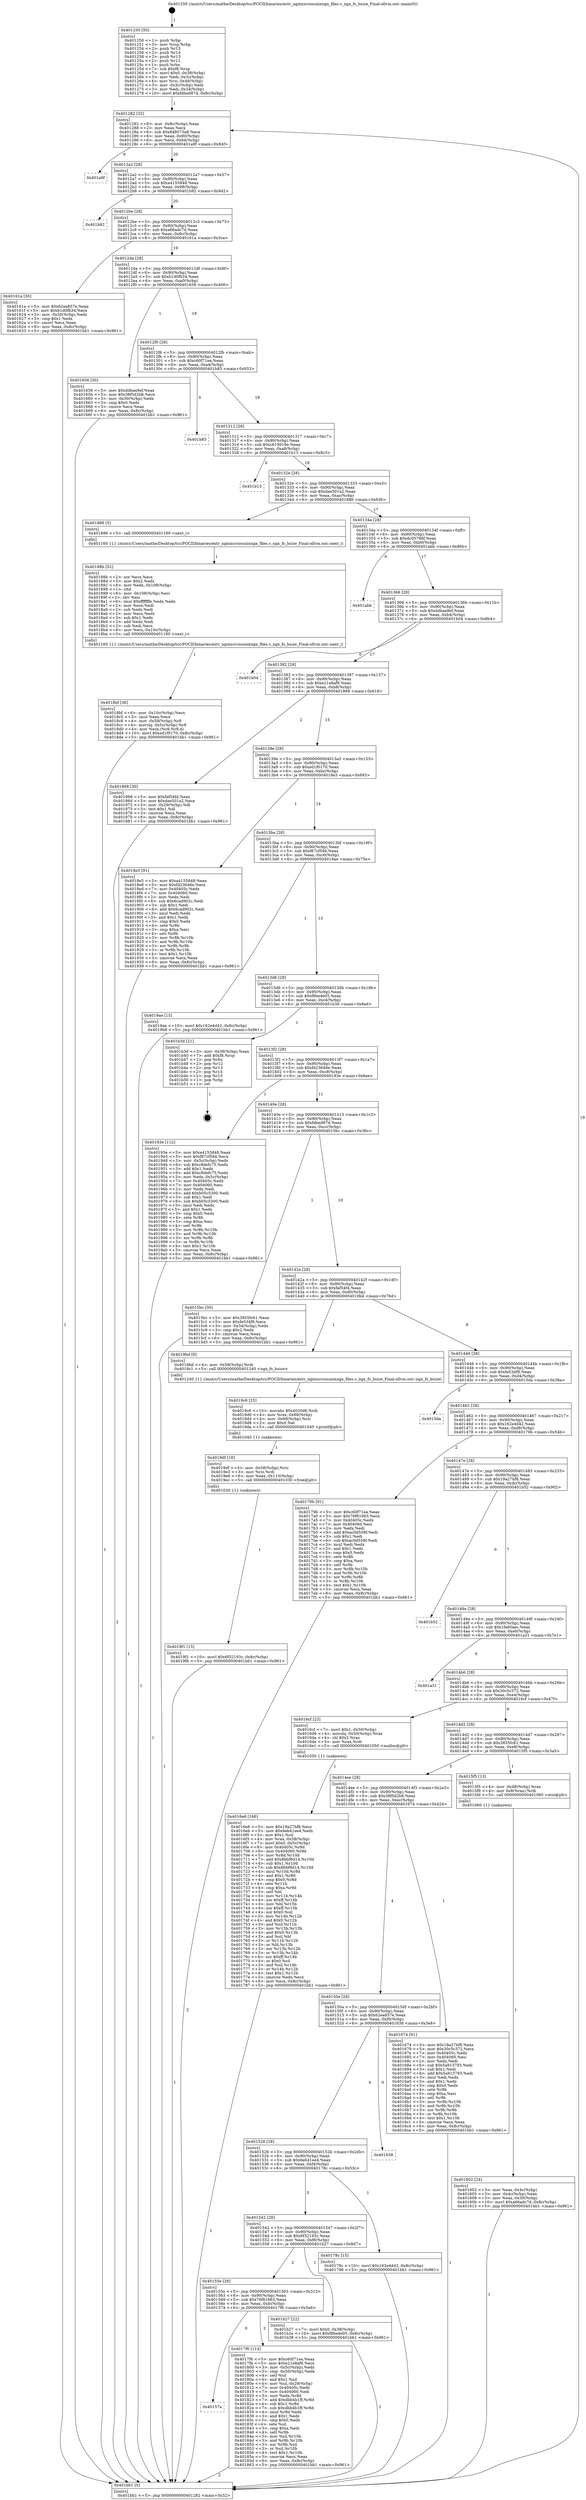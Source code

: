 digraph "0x401250" {
  label = "0x401250 (/mnt/c/Users/mathe/Desktop/tcc/POCII/binaries/extr_nginxsrcosunixngx_files.c_ngx_fs_bsize_Final-ollvm.out::main(0))"
  labelloc = "t"
  node[shape=record]

  Entry [label="",width=0.3,height=0.3,shape=circle,fillcolor=black,style=filled]
  "0x401282" [label="{
     0x401282 [32]\l
     | [instrs]\l
     &nbsp;&nbsp;0x401282 \<+6\>: mov -0x8c(%rbp),%eax\l
     &nbsp;&nbsp;0x401288 \<+2\>: mov %eax,%ecx\l
     &nbsp;&nbsp;0x40128a \<+6\>: sub $0x848073a8,%ecx\l
     &nbsp;&nbsp;0x401290 \<+6\>: mov %eax,-0x90(%rbp)\l
     &nbsp;&nbsp;0x401296 \<+6\>: mov %ecx,-0x94(%rbp)\l
     &nbsp;&nbsp;0x40129c \<+6\>: je 0000000000401a9f \<main+0x84f\>\l
  }"]
  "0x401a9f" [label="{
     0x401a9f\l
  }", style=dashed]
  "0x4012a2" [label="{
     0x4012a2 [28]\l
     | [instrs]\l
     &nbsp;&nbsp;0x4012a2 \<+5\>: jmp 00000000004012a7 \<main+0x57\>\l
     &nbsp;&nbsp;0x4012a7 \<+6\>: mov -0x90(%rbp),%eax\l
     &nbsp;&nbsp;0x4012ad \<+5\>: sub $0xa4155848,%eax\l
     &nbsp;&nbsp;0x4012b2 \<+6\>: mov %eax,-0x98(%rbp)\l
     &nbsp;&nbsp;0x4012b8 \<+6\>: je 0000000000401b92 \<main+0x942\>\l
  }"]
  Exit [label="",width=0.3,height=0.3,shape=circle,fillcolor=black,style=filled,peripheries=2]
  "0x401b92" [label="{
     0x401b92\l
  }", style=dashed]
  "0x4012be" [label="{
     0x4012be [28]\l
     | [instrs]\l
     &nbsp;&nbsp;0x4012be \<+5\>: jmp 00000000004012c3 \<main+0x73\>\l
     &nbsp;&nbsp;0x4012c3 \<+6\>: mov -0x90(%rbp),%eax\l
     &nbsp;&nbsp;0x4012c9 \<+5\>: sub $0xa66adc7d,%eax\l
     &nbsp;&nbsp;0x4012ce \<+6\>: mov %eax,-0x9c(%rbp)\l
     &nbsp;&nbsp;0x4012d4 \<+6\>: je 000000000040161a \<main+0x3ca\>\l
  }"]
  "0x4019f1" [label="{
     0x4019f1 [15]\l
     | [instrs]\l
     &nbsp;&nbsp;0x4019f1 \<+10\>: movl $0x6f32193c,-0x8c(%rbp)\l
     &nbsp;&nbsp;0x4019fb \<+5\>: jmp 0000000000401bb1 \<main+0x961\>\l
  }"]
  "0x40161a" [label="{
     0x40161a [30]\l
     | [instrs]\l
     &nbsp;&nbsp;0x40161a \<+5\>: mov $0x62ea857e,%eax\l
     &nbsp;&nbsp;0x40161f \<+5\>: mov $0xb1d0fb34,%ecx\l
     &nbsp;&nbsp;0x401624 \<+3\>: mov -0x30(%rbp),%edx\l
     &nbsp;&nbsp;0x401627 \<+3\>: cmp $0x1,%edx\l
     &nbsp;&nbsp;0x40162a \<+3\>: cmovl %ecx,%eax\l
     &nbsp;&nbsp;0x40162d \<+6\>: mov %eax,-0x8c(%rbp)\l
     &nbsp;&nbsp;0x401633 \<+5\>: jmp 0000000000401bb1 \<main+0x961\>\l
  }"]
  "0x4012da" [label="{
     0x4012da [28]\l
     | [instrs]\l
     &nbsp;&nbsp;0x4012da \<+5\>: jmp 00000000004012df \<main+0x8f\>\l
     &nbsp;&nbsp;0x4012df \<+6\>: mov -0x90(%rbp),%eax\l
     &nbsp;&nbsp;0x4012e5 \<+5\>: sub $0xb1d0fb34,%eax\l
     &nbsp;&nbsp;0x4012ea \<+6\>: mov %eax,-0xa0(%rbp)\l
     &nbsp;&nbsp;0x4012f0 \<+6\>: je 0000000000401656 \<main+0x406\>\l
  }"]
  "0x4019df" [label="{
     0x4019df [18]\l
     | [instrs]\l
     &nbsp;&nbsp;0x4019df \<+4\>: mov -0x58(%rbp),%rsi\l
     &nbsp;&nbsp;0x4019e3 \<+3\>: mov %rsi,%rdi\l
     &nbsp;&nbsp;0x4019e6 \<+6\>: mov %eax,-0x110(%rbp)\l
     &nbsp;&nbsp;0x4019ec \<+5\>: call 0000000000401030 \<free@plt\>\l
     | [calls]\l
     &nbsp;&nbsp;0x401030 \{1\} (unknown)\l
  }"]
  "0x401656" [label="{
     0x401656 [30]\l
     | [instrs]\l
     &nbsp;&nbsp;0x401656 \<+5\>: mov $0xddbaa9ef,%eax\l
     &nbsp;&nbsp;0x40165b \<+5\>: mov $0x38f5d2b8,%ecx\l
     &nbsp;&nbsp;0x401660 \<+3\>: mov -0x30(%rbp),%edx\l
     &nbsp;&nbsp;0x401663 \<+3\>: cmp $0x0,%edx\l
     &nbsp;&nbsp;0x401666 \<+3\>: cmove %ecx,%eax\l
     &nbsp;&nbsp;0x401669 \<+6\>: mov %eax,-0x8c(%rbp)\l
     &nbsp;&nbsp;0x40166f \<+5\>: jmp 0000000000401bb1 \<main+0x961\>\l
  }"]
  "0x4012f6" [label="{
     0x4012f6 [28]\l
     | [instrs]\l
     &nbsp;&nbsp;0x4012f6 \<+5\>: jmp 00000000004012fb \<main+0xab\>\l
     &nbsp;&nbsp;0x4012fb \<+6\>: mov -0x90(%rbp),%eax\l
     &nbsp;&nbsp;0x401301 \<+5\>: sub $0xc60f71ea,%eax\l
     &nbsp;&nbsp;0x401306 \<+6\>: mov %eax,-0xa4(%rbp)\l
     &nbsp;&nbsp;0x40130c \<+6\>: je 0000000000401b83 \<main+0x933\>\l
  }"]
  "0x4019c6" [label="{
     0x4019c6 [25]\l
     | [instrs]\l
     &nbsp;&nbsp;0x4019c6 \<+10\>: movabs $0x4020d6,%rdi\l
     &nbsp;&nbsp;0x4019d0 \<+4\>: mov %rax,-0x68(%rbp)\l
     &nbsp;&nbsp;0x4019d4 \<+4\>: mov -0x68(%rbp),%rsi\l
     &nbsp;&nbsp;0x4019d8 \<+2\>: mov $0x0,%al\l
     &nbsp;&nbsp;0x4019da \<+5\>: call 0000000000401040 \<printf@plt\>\l
     | [calls]\l
     &nbsp;&nbsp;0x401040 \{1\} (unknown)\l
  }"]
  "0x401b83" [label="{
     0x401b83\l
  }", style=dashed]
  "0x401312" [label="{
     0x401312 [28]\l
     | [instrs]\l
     &nbsp;&nbsp;0x401312 \<+5\>: jmp 0000000000401317 \<main+0xc7\>\l
     &nbsp;&nbsp;0x401317 \<+6\>: mov -0x90(%rbp),%eax\l
     &nbsp;&nbsp;0x40131d \<+5\>: sub $0xc619918e,%eax\l
     &nbsp;&nbsp;0x401322 \<+6\>: mov %eax,-0xa8(%rbp)\l
     &nbsp;&nbsp;0x401328 \<+6\>: je 0000000000401b13 \<main+0x8c3\>\l
  }"]
  "0x4018bf" [label="{
     0x4018bf [36]\l
     | [instrs]\l
     &nbsp;&nbsp;0x4018bf \<+6\>: mov -0x10c(%rbp),%ecx\l
     &nbsp;&nbsp;0x4018c5 \<+3\>: imul %eax,%ecx\l
     &nbsp;&nbsp;0x4018c8 \<+4\>: mov -0x58(%rbp),%r8\l
     &nbsp;&nbsp;0x4018cc \<+4\>: movslq -0x5c(%rbp),%r9\l
     &nbsp;&nbsp;0x4018d0 \<+4\>: mov %ecx,(%r8,%r9,4)\l
     &nbsp;&nbsp;0x4018d4 \<+10\>: movl $0xed1f0170,-0x8c(%rbp)\l
     &nbsp;&nbsp;0x4018de \<+5\>: jmp 0000000000401bb1 \<main+0x961\>\l
  }"]
  "0x401b13" [label="{
     0x401b13\l
  }", style=dashed]
  "0x40132e" [label="{
     0x40132e [28]\l
     | [instrs]\l
     &nbsp;&nbsp;0x40132e \<+5\>: jmp 0000000000401333 \<main+0xe3\>\l
     &nbsp;&nbsp;0x401333 \<+6\>: mov -0x90(%rbp),%eax\l
     &nbsp;&nbsp;0x401339 \<+5\>: sub $0xdae501a2,%eax\l
     &nbsp;&nbsp;0x40133e \<+6\>: mov %eax,-0xac(%rbp)\l
     &nbsp;&nbsp;0x401344 \<+6\>: je 0000000000401886 \<main+0x636\>\l
  }"]
  "0x40188b" [label="{
     0x40188b [52]\l
     | [instrs]\l
     &nbsp;&nbsp;0x40188b \<+2\>: xor %ecx,%ecx\l
     &nbsp;&nbsp;0x40188d \<+5\>: mov $0x2,%edx\l
     &nbsp;&nbsp;0x401892 \<+6\>: mov %edx,-0x108(%rbp)\l
     &nbsp;&nbsp;0x401898 \<+1\>: cltd\l
     &nbsp;&nbsp;0x401899 \<+6\>: mov -0x108(%rbp),%esi\l
     &nbsp;&nbsp;0x40189f \<+2\>: idiv %esi\l
     &nbsp;&nbsp;0x4018a1 \<+6\>: imul $0xfffffffe,%edx,%edx\l
     &nbsp;&nbsp;0x4018a7 \<+2\>: mov %ecx,%edi\l
     &nbsp;&nbsp;0x4018a9 \<+2\>: sub %edx,%edi\l
     &nbsp;&nbsp;0x4018ab \<+2\>: mov %ecx,%edx\l
     &nbsp;&nbsp;0x4018ad \<+3\>: sub $0x1,%edx\l
     &nbsp;&nbsp;0x4018b0 \<+2\>: add %edx,%edi\l
     &nbsp;&nbsp;0x4018b2 \<+2\>: sub %edi,%ecx\l
     &nbsp;&nbsp;0x4018b4 \<+6\>: mov %ecx,-0x10c(%rbp)\l
     &nbsp;&nbsp;0x4018ba \<+5\>: call 0000000000401160 \<next_i\>\l
     | [calls]\l
     &nbsp;&nbsp;0x401160 \{1\} (/mnt/c/Users/mathe/Desktop/tcc/POCII/binaries/extr_nginxsrcosunixngx_files.c_ngx_fs_bsize_Final-ollvm.out::next_i)\l
  }"]
  "0x401886" [label="{
     0x401886 [5]\l
     | [instrs]\l
     &nbsp;&nbsp;0x401886 \<+5\>: call 0000000000401160 \<next_i\>\l
     | [calls]\l
     &nbsp;&nbsp;0x401160 \{1\} (/mnt/c/Users/mathe/Desktop/tcc/POCII/binaries/extr_nginxsrcosunixngx_files.c_ngx_fs_bsize_Final-ollvm.out::next_i)\l
  }"]
  "0x40134a" [label="{
     0x40134a [28]\l
     | [instrs]\l
     &nbsp;&nbsp;0x40134a \<+5\>: jmp 000000000040134f \<main+0xff\>\l
     &nbsp;&nbsp;0x40134f \<+6\>: mov -0x90(%rbp),%eax\l
     &nbsp;&nbsp;0x401355 \<+5\>: sub $0xdc05768f,%eax\l
     &nbsp;&nbsp;0x40135a \<+6\>: mov %eax,-0xb0(%rbp)\l
     &nbsp;&nbsp;0x401360 \<+6\>: je 0000000000401abb \<main+0x86b\>\l
  }"]
  "0x40157a" [label="{
     0x40157a\l
  }", style=dashed]
  "0x401abb" [label="{
     0x401abb\l
  }", style=dashed]
  "0x401366" [label="{
     0x401366 [28]\l
     | [instrs]\l
     &nbsp;&nbsp;0x401366 \<+5\>: jmp 000000000040136b \<main+0x11b\>\l
     &nbsp;&nbsp;0x40136b \<+6\>: mov -0x90(%rbp),%eax\l
     &nbsp;&nbsp;0x401371 \<+5\>: sub $0xddbaa9ef,%eax\l
     &nbsp;&nbsp;0x401376 \<+6\>: mov %eax,-0xb4(%rbp)\l
     &nbsp;&nbsp;0x40137c \<+6\>: je 0000000000401b04 \<main+0x8b4\>\l
  }"]
  "0x4017f6" [label="{
     0x4017f6 [114]\l
     | [instrs]\l
     &nbsp;&nbsp;0x4017f6 \<+5\>: mov $0xc60f71ea,%eax\l
     &nbsp;&nbsp;0x4017fb \<+5\>: mov $0xe21e8af9,%ecx\l
     &nbsp;&nbsp;0x401800 \<+3\>: mov -0x5c(%rbp),%edx\l
     &nbsp;&nbsp;0x401803 \<+3\>: cmp -0x50(%rbp),%edx\l
     &nbsp;&nbsp;0x401806 \<+4\>: setl %sil\l
     &nbsp;&nbsp;0x40180a \<+4\>: and $0x1,%sil\l
     &nbsp;&nbsp;0x40180e \<+4\>: mov %sil,-0x29(%rbp)\l
     &nbsp;&nbsp;0x401812 \<+7\>: mov 0x40405c,%edx\l
     &nbsp;&nbsp;0x401819 \<+7\>: mov 0x404060,%edi\l
     &nbsp;&nbsp;0x401820 \<+3\>: mov %edx,%r8d\l
     &nbsp;&nbsp;0x401823 \<+7\>: add $0xdbb4b1ff,%r8d\l
     &nbsp;&nbsp;0x40182a \<+4\>: sub $0x1,%r8d\l
     &nbsp;&nbsp;0x40182e \<+7\>: sub $0xdbb4b1ff,%r8d\l
     &nbsp;&nbsp;0x401835 \<+4\>: imul %r8d,%edx\l
     &nbsp;&nbsp;0x401839 \<+3\>: and $0x1,%edx\l
     &nbsp;&nbsp;0x40183c \<+3\>: cmp $0x0,%edx\l
     &nbsp;&nbsp;0x40183f \<+4\>: sete %sil\l
     &nbsp;&nbsp;0x401843 \<+3\>: cmp $0xa,%edi\l
     &nbsp;&nbsp;0x401846 \<+4\>: setl %r9b\l
     &nbsp;&nbsp;0x40184a \<+3\>: mov %sil,%r10b\l
     &nbsp;&nbsp;0x40184d \<+3\>: and %r9b,%r10b\l
     &nbsp;&nbsp;0x401850 \<+3\>: xor %r9b,%sil\l
     &nbsp;&nbsp;0x401853 \<+3\>: or %sil,%r10b\l
     &nbsp;&nbsp;0x401856 \<+4\>: test $0x1,%r10b\l
     &nbsp;&nbsp;0x40185a \<+3\>: cmovne %ecx,%eax\l
     &nbsp;&nbsp;0x40185d \<+6\>: mov %eax,-0x8c(%rbp)\l
     &nbsp;&nbsp;0x401863 \<+5\>: jmp 0000000000401bb1 \<main+0x961\>\l
  }"]
  "0x401b04" [label="{
     0x401b04\l
  }", style=dashed]
  "0x401382" [label="{
     0x401382 [28]\l
     | [instrs]\l
     &nbsp;&nbsp;0x401382 \<+5\>: jmp 0000000000401387 \<main+0x137\>\l
     &nbsp;&nbsp;0x401387 \<+6\>: mov -0x90(%rbp),%eax\l
     &nbsp;&nbsp;0x40138d \<+5\>: sub $0xe21e8af9,%eax\l
     &nbsp;&nbsp;0x401392 \<+6\>: mov %eax,-0xb8(%rbp)\l
     &nbsp;&nbsp;0x401398 \<+6\>: je 0000000000401868 \<main+0x618\>\l
  }"]
  "0x40155e" [label="{
     0x40155e [28]\l
     | [instrs]\l
     &nbsp;&nbsp;0x40155e \<+5\>: jmp 0000000000401563 \<main+0x313\>\l
     &nbsp;&nbsp;0x401563 \<+6\>: mov -0x90(%rbp),%eax\l
     &nbsp;&nbsp;0x401569 \<+5\>: sub $0x76f81663,%eax\l
     &nbsp;&nbsp;0x40156e \<+6\>: mov %eax,-0xfc(%rbp)\l
     &nbsp;&nbsp;0x401574 \<+6\>: je 00000000004017f6 \<main+0x5a6\>\l
  }"]
  "0x401868" [label="{
     0x401868 [30]\l
     | [instrs]\l
     &nbsp;&nbsp;0x401868 \<+5\>: mov $0xfaf54f4,%eax\l
     &nbsp;&nbsp;0x40186d \<+5\>: mov $0xdae501a2,%ecx\l
     &nbsp;&nbsp;0x401872 \<+3\>: mov -0x29(%rbp),%dl\l
     &nbsp;&nbsp;0x401875 \<+3\>: test $0x1,%dl\l
     &nbsp;&nbsp;0x401878 \<+3\>: cmovne %ecx,%eax\l
     &nbsp;&nbsp;0x40187b \<+6\>: mov %eax,-0x8c(%rbp)\l
     &nbsp;&nbsp;0x401881 \<+5\>: jmp 0000000000401bb1 \<main+0x961\>\l
  }"]
  "0x40139e" [label="{
     0x40139e [28]\l
     | [instrs]\l
     &nbsp;&nbsp;0x40139e \<+5\>: jmp 00000000004013a3 \<main+0x153\>\l
     &nbsp;&nbsp;0x4013a3 \<+6\>: mov -0x90(%rbp),%eax\l
     &nbsp;&nbsp;0x4013a9 \<+5\>: sub $0xed1f0170,%eax\l
     &nbsp;&nbsp;0x4013ae \<+6\>: mov %eax,-0xbc(%rbp)\l
     &nbsp;&nbsp;0x4013b4 \<+6\>: je 00000000004018e3 \<main+0x693\>\l
  }"]
  "0x401b27" [label="{
     0x401b27 [22]\l
     | [instrs]\l
     &nbsp;&nbsp;0x401b27 \<+7\>: movl $0x0,-0x38(%rbp)\l
     &nbsp;&nbsp;0x401b2e \<+10\>: movl $0xf8be4e05,-0x8c(%rbp)\l
     &nbsp;&nbsp;0x401b38 \<+5\>: jmp 0000000000401bb1 \<main+0x961\>\l
  }"]
  "0x4018e3" [label="{
     0x4018e3 [91]\l
     | [instrs]\l
     &nbsp;&nbsp;0x4018e3 \<+5\>: mov $0xa4155848,%eax\l
     &nbsp;&nbsp;0x4018e8 \<+5\>: mov $0xfd23646e,%ecx\l
     &nbsp;&nbsp;0x4018ed \<+7\>: mov 0x40405c,%edx\l
     &nbsp;&nbsp;0x4018f4 \<+7\>: mov 0x404060,%esi\l
     &nbsp;&nbsp;0x4018fb \<+2\>: mov %edx,%edi\l
     &nbsp;&nbsp;0x4018fd \<+6\>: sub $0x6cad902c,%edi\l
     &nbsp;&nbsp;0x401903 \<+3\>: sub $0x1,%edi\l
     &nbsp;&nbsp;0x401906 \<+6\>: add $0x6cad902c,%edi\l
     &nbsp;&nbsp;0x40190c \<+3\>: imul %edi,%edx\l
     &nbsp;&nbsp;0x40190f \<+3\>: and $0x1,%edx\l
     &nbsp;&nbsp;0x401912 \<+3\>: cmp $0x0,%edx\l
     &nbsp;&nbsp;0x401915 \<+4\>: sete %r8b\l
     &nbsp;&nbsp;0x401919 \<+3\>: cmp $0xa,%esi\l
     &nbsp;&nbsp;0x40191c \<+4\>: setl %r9b\l
     &nbsp;&nbsp;0x401920 \<+3\>: mov %r8b,%r10b\l
     &nbsp;&nbsp;0x401923 \<+3\>: and %r9b,%r10b\l
     &nbsp;&nbsp;0x401926 \<+3\>: xor %r9b,%r8b\l
     &nbsp;&nbsp;0x401929 \<+3\>: or %r8b,%r10b\l
     &nbsp;&nbsp;0x40192c \<+4\>: test $0x1,%r10b\l
     &nbsp;&nbsp;0x401930 \<+3\>: cmovne %ecx,%eax\l
     &nbsp;&nbsp;0x401933 \<+6\>: mov %eax,-0x8c(%rbp)\l
     &nbsp;&nbsp;0x401939 \<+5\>: jmp 0000000000401bb1 \<main+0x961\>\l
  }"]
  "0x4013ba" [label="{
     0x4013ba [28]\l
     | [instrs]\l
     &nbsp;&nbsp;0x4013ba \<+5\>: jmp 00000000004013bf \<main+0x16f\>\l
     &nbsp;&nbsp;0x4013bf \<+6\>: mov -0x90(%rbp),%eax\l
     &nbsp;&nbsp;0x4013c5 \<+5\>: sub $0xf67cf594,%eax\l
     &nbsp;&nbsp;0x4013ca \<+6\>: mov %eax,-0xc0(%rbp)\l
     &nbsp;&nbsp;0x4013d0 \<+6\>: je 00000000004019ae \<main+0x75e\>\l
  }"]
  "0x401542" [label="{
     0x401542 [28]\l
     | [instrs]\l
     &nbsp;&nbsp;0x401542 \<+5\>: jmp 0000000000401547 \<main+0x2f7\>\l
     &nbsp;&nbsp;0x401547 \<+6\>: mov -0x90(%rbp),%eax\l
     &nbsp;&nbsp;0x40154d \<+5\>: sub $0x6f32193c,%eax\l
     &nbsp;&nbsp;0x401552 \<+6\>: mov %eax,-0xf8(%rbp)\l
     &nbsp;&nbsp;0x401558 \<+6\>: je 0000000000401b27 \<main+0x8d7\>\l
  }"]
  "0x4019ae" [label="{
     0x4019ae [15]\l
     | [instrs]\l
     &nbsp;&nbsp;0x4019ae \<+10\>: movl $0x162e4d42,-0x8c(%rbp)\l
     &nbsp;&nbsp;0x4019b8 \<+5\>: jmp 0000000000401bb1 \<main+0x961\>\l
  }"]
  "0x4013d6" [label="{
     0x4013d6 [28]\l
     | [instrs]\l
     &nbsp;&nbsp;0x4013d6 \<+5\>: jmp 00000000004013db \<main+0x18b\>\l
     &nbsp;&nbsp;0x4013db \<+6\>: mov -0x90(%rbp),%eax\l
     &nbsp;&nbsp;0x4013e1 \<+5\>: sub $0xf8be4e05,%eax\l
     &nbsp;&nbsp;0x4013e6 \<+6\>: mov %eax,-0xc4(%rbp)\l
     &nbsp;&nbsp;0x4013ec \<+6\>: je 0000000000401b3d \<main+0x8ed\>\l
  }"]
  "0x40178c" [label="{
     0x40178c [15]\l
     | [instrs]\l
     &nbsp;&nbsp;0x40178c \<+10\>: movl $0x162e4d42,-0x8c(%rbp)\l
     &nbsp;&nbsp;0x401796 \<+5\>: jmp 0000000000401bb1 \<main+0x961\>\l
  }"]
  "0x401b3d" [label="{
     0x401b3d [21]\l
     | [instrs]\l
     &nbsp;&nbsp;0x401b3d \<+3\>: mov -0x38(%rbp),%eax\l
     &nbsp;&nbsp;0x401b40 \<+7\>: add $0xf8,%rsp\l
     &nbsp;&nbsp;0x401b47 \<+1\>: pop %rbx\l
     &nbsp;&nbsp;0x401b48 \<+2\>: pop %r12\l
     &nbsp;&nbsp;0x401b4a \<+2\>: pop %r13\l
     &nbsp;&nbsp;0x401b4c \<+2\>: pop %r14\l
     &nbsp;&nbsp;0x401b4e \<+2\>: pop %r15\l
     &nbsp;&nbsp;0x401b50 \<+1\>: pop %rbp\l
     &nbsp;&nbsp;0x401b51 \<+1\>: ret\l
  }"]
  "0x4013f2" [label="{
     0x4013f2 [28]\l
     | [instrs]\l
     &nbsp;&nbsp;0x4013f2 \<+5\>: jmp 00000000004013f7 \<main+0x1a7\>\l
     &nbsp;&nbsp;0x4013f7 \<+6\>: mov -0x90(%rbp),%eax\l
     &nbsp;&nbsp;0x4013fd \<+5\>: sub $0xfd23646e,%eax\l
     &nbsp;&nbsp;0x401402 \<+6\>: mov %eax,-0xc8(%rbp)\l
     &nbsp;&nbsp;0x401408 \<+6\>: je 000000000040193e \<main+0x6ee\>\l
  }"]
  "0x401526" [label="{
     0x401526 [28]\l
     | [instrs]\l
     &nbsp;&nbsp;0x401526 \<+5\>: jmp 000000000040152b \<main+0x2db\>\l
     &nbsp;&nbsp;0x40152b \<+6\>: mov -0x90(%rbp),%eax\l
     &nbsp;&nbsp;0x401531 \<+5\>: sub $0x6eb41ee4,%eax\l
     &nbsp;&nbsp;0x401536 \<+6\>: mov %eax,-0xf4(%rbp)\l
     &nbsp;&nbsp;0x40153c \<+6\>: je 000000000040178c \<main+0x53c\>\l
  }"]
  "0x40193e" [label="{
     0x40193e [112]\l
     | [instrs]\l
     &nbsp;&nbsp;0x40193e \<+5\>: mov $0xa4155848,%eax\l
     &nbsp;&nbsp;0x401943 \<+5\>: mov $0xf67cf594,%ecx\l
     &nbsp;&nbsp;0x401948 \<+3\>: mov -0x5c(%rbp),%edx\l
     &nbsp;&nbsp;0x40194b \<+6\>: sub $0xc8defc75,%edx\l
     &nbsp;&nbsp;0x401951 \<+3\>: add $0x1,%edx\l
     &nbsp;&nbsp;0x401954 \<+6\>: add $0xc8defc75,%edx\l
     &nbsp;&nbsp;0x40195a \<+3\>: mov %edx,-0x5c(%rbp)\l
     &nbsp;&nbsp;0x40195d \<+7\>: mov 0x40405c,%edx\l
     &nbsp;&nbsp;0x401964 \<+7\>: mov 0x404060,%esi\l
     &nbsp;&nbsp;0x40196b \<+2\>: mov %edx,%edi\l
     &nbsp;&nbsp;0x40196d \<+6\>: add $0xb05c5300,%edi\l
     &nbsp;&nbsp;0x401973 \<+3\>: sub $0x1,%edi\l
     &nbsp;&nbsp;0x401976 \<+6\>: sub $0xb05c5300,%edi\l
     &nbsp;&nbsp;0x40197c \<+3\>: imul %edi,%edx\l
     &nbsp;&nbsp;0x40197f \<+3\>: and $0x1,%edx\l
     &nbsp;&nbsp;0x401982 \<+3\>: cmp $0x0,%edx\l
     &nbsp;&nbsp;0x401985 \<+4\>: sete %r8b\l
     &nbsp;&nbsp;0x401989 \<+3\>: cmp $0xa,%esi\l
     &nbsp;&nbsp;0x40198c \<+4\>: setl %r9b\l
     &nbsp;&nbsp;0x401990 \<+3\>: mov %r8b,%r10b\l
     &nbsp;&nbsp;0x401993 \<+3\>: and %r9b,%r10b\l
     &nbsp;&nbsp;0x401996 \<+3\>: xor %r9b,%r8b\l
     &nbsp;&nbsp;0x401999 \<+3\>: or %r8b,%r10b\l
     &nbsp;&nbsp;0x40199c \<+4\>: test $0x1,%r10b\l
     &nbsp;&nbsp;0x4019a0 \<+3\>: cmovne %ecx,%eax\l
     &nbsp;&nbsp;0x4019a3 \<+6\>: mov %eax,-0x8c(%rbp)\l
     &nbsp;&nbsp;0x4019a9 \<+5\>: jmp 0000000000401bb1 \<main+0x961\>\l
  }"]
  "0x40140e" [label="{
     0x40140e [28]\l
     | [instrs]\l
     &nbsp;&nbsp;0x40140e \<+5\>: jmp 0000000000401413 \<main+0x1c3\>\l
     &nbsp;&nbsp;0x401413 \<+6\>: mov -0x90(%rbp),%eax\l
     &nbsp;&nbsp;0x401419 \<+5\>: sub $0xfdbed87d,%eax\l
     &nbsp;&nbsp;0x40141e \<+6\>: mov %eax,-0xcc(%rbp)\l
     &nbsp;&nbsp;0x401424 \<+6\>: je 00000000004015bc \<main+0x36c\>\l
  }"]
  "0x401638" [label="{
     0x401638\l
  }", style=dashed]
  "0x4015bc" [label="{
     0x4015bc [30]\l
     | [instrs]\l
     &nbsp;&nbsp;0x4015bc \<+5\>: mov $0x3855fc61,%eax\l
     &nbsp;&nbsp;0x4015c1 \<+5\>: mov $0xfe534f9,%ecx\l
     &nbsp;&nbsp;0x4015c6 \<+3\>: mov -0x34(%rbp),%edx\l
     &nbsp;&nbsp;0x4015c9 \<+3\>: cmp $0x2,%edx\l
     &nbsp;&nbsp;0x4015cc \<+3\>: cmovne %ecx,%eax\l
     &nbsp;&nbsp;0x4015cf \<+6\>: mov %eax,-0x8c(%rbp)\l
     &nbsp;&nbsp;0x4015d5 \<+5\>: jmp 0000000000401bb1 \<main+0x961\>\l
  }"]
  "0x40142a" [label="{
     0x40142a [28]\l
     | [instrs]\l
     &nbsp;&nbsp;0x40142a \<+5\>: jmp 000000000040142f \<main+0x1df\>\l
     &nbsp;&nbsp;0x40142f \<+6\>: mov -0x90(%rbp),%eax\l
     &nbsp;&nbsp;0x401435 \<+5\>: sub $0xfaf54f4,%eax\l
     &nbsp;&nbsp;0x40143a \<+6\>: mov %eax,-0xd0(%rbp)\l
     &nbsp;&nbsp;0x401440 \<+6\>: je 00000000004019bd \<main+0x76d\>\l
  }"]
  "0x401bb1" [label="{
     0x401bb1 [5]\l
     | [instrs]\l
     &nbsp;&nbsp;0x401bb1 \<+5\>: jmp 0000000000401282 \<main+0x32\>\l
  }"]
  "0x401250" [label="{
     0x401250 [50]\l
     | [instrs]\l
     &nbsp;&nbsp;0x401250 \<+1\>: push %rbp\l
     &nbsp;&nbsp;0x401251 \<+3\>: mov %rsp,%rbp\l
     &nbsp;&nbsp;0x401254 \<+2\>: push %r15\l
     &nbsp;&nbsp;0x401256 \<+2\>: push %r14\l
     &nbsp;&nbsp;0x401258 \<+2\>: push %r13\l
     &nbsp;&nbsp;0x40125a \<+2\>: push %r12\l
     &nbsp;&nbsp;0x40125c \<+1\>: push %rbx\l
     &nbsp;&nbsp;0x40125d \<+7\>: sub $0xf8,%rsp\l
     &nbsp;&nbsp;0x401264 \<+7\>: movl $0x0,-0x38(%rbp)\l
     &nbsp;&nbsp;0x40126b \<+3\>: mov %edi,-0x3c(%rbp)\l
     &nbsp;&nbsp;0x40126e \<+4\>: mov %rsi,-0x48(%rbp)\l
     &nbsp;&nbsp;0x401272 \<+3\>: mov -0x3c(%rbp),%edi\l
     &nbsp;&nbsp;0x401275 \<+3\>: mov %edi,-0x34(%rbp)\l
     &nbsp;&nbsp;0x401278 \<+10\>: movl $0xfdbed87d,-0x8c(%rbp)\l
  }"]
  "0x4016e6" [label="{
     0x4016e6 [166]\l
     | [instrs]\l
     &nbsp;&nbsp;0x4016e6 \<+5\>: mov $0x19a27bf8,%ecx\l
     &nbsp;&nbsp;0x4016eb \<+5\>: mov $0x6eb41ee4,%edx\l
     &nbsp;&nbsp;0x4016f0 \<+3\>: mov $0x1,%sil\l
     &nbsp;&nbsp;0x4016f3 \<+4\>: mov %rax,-0x58(%rbp)\l
     &nbsp;&nbsp;0x4016f7 \<+7\>: movl $0x0,-0x5c(%rbp)\l
     &nbsp;&nbsp;0x4016fe \<+8\>: mov 0x40405c,%r8d\l
     &nbsp;&nbsp;0x401706 \<+8\>: mov 0x404060,%r9d\l
     &nbsp;&nbsp;0x40170e \<+3\>: mov %r8d,%r10d\l
     &nbsp;&nbsp;0x401711 \<+7\>: add $0x8bbf6d14,%r10d\l
     &nbsp;&nbsp;0x401718 \<+4\>: sub $0x1,%r10d\l
     &nbsp;&nbsp;0x40171c \<+7\>: sub $0x8bbf6d14,%r10d\l
     &nbsp;&nbsp;0x401723 \<+4\>: imul %r10d,%r8d\l
     &nbsp;&nbsp;0x401727 \<+4\>: and $0x1,%r8d\l
     &nbsp;&nbsp;0x40172b \<+4\>: cmp $0x0,%r8d\l
     &nbsp;&nbsp;0x40172f \<+4\>: sete %r11b\l
     &nbsp;&nbsp;0x401733 \<+4\>: cmp $0xa,%r9d\l
     &nbsp;&nbsp;0x401737 \<+3\>: setl %bl\l
     &nbsp;&nbsp;0x40173a \<+3\>: mov %r11b,%r14b\l
     &nbsp;&nbsp;0x40173d \<+4\>: xor $0xff,%r14b\l
     &nbsp;&nbsp;0x401741 \<+3\>: mov %bl,%r15b\l
     &nbsp;&nbsp;0x401744 \<+4\>: xor $0xff,%r15b\l
     &nbsp;&nbsp;0x401748 \<+4\>: xor $0x0,%sil\l
     &nbsp;&nbsp;0x40174c \<+3\>: mov %r14b,%r12b\l
     &nbsp;&nbsp;0x40174f \<+4\>: and $0x0,%r12b\l
     &nbsp;&nbsp;0x401753 \<+3\>: and %sil,%r11b\l
     &nbsp;&nbsp;0x401756 \<+3\>: mov %r15b,%r13b\l
     &nbsp;&nbsp;0x401759 \<+4\>: and $0x0,%r13b\l
     &nbsp;&nbsp;0x40175d \<+3\>: and %sil,%bl\l
     &nbsp;&nbsp;0x401760 \<+3\>: or %r11b,%r12b\l
     &nbsp;&nbsp;0x401763 \<+3\>: or %bl,%r13b\l
     &nbsp;&nbsp;0x401766 \<+3\>: xor %r13b,%r12b\l
     &nbsp;&nbsp;0x401769 \<+3\>: or %r15b,%r14b\l
     &nbsp;&nbsp;0x40176c \<+4\>: xor $0xff,%r14b\l
     &nbsp;&nbsp;0x401770 \<+4\>: or $0x0,%sil\l
     &nbsp;&nbsp;0x401774 \<+3\>: and %sil,%r14b\l
     &nbsp;&nbsp;0x401777 \<+3\>: or %r14b,%r12b\l
     &nbsp;&nbsp;0x40177a \<+4\>: test $0x1,%r12b\l
     &nbsp;&nbsp;0x40177e \<+3\>: cmovne %edx,%ecx\l
     &nbsp;&nbsp;0x401781 \<+6\>: mov %ecx,-0x8c(%rbp)\l
     &nbsp;&nbsp;0x401787 \<+5\>: jmp 0000000000401bb1 \<main+0x961\>\l
  }"]
  "0x4019bd" [label="{
     0x4019bd [9]\l
     | [instrs]\l
     &nbsp;&nbsp;0x4019bd \<+4\>: mov -0x58(%rbp),%rdi\l
     &nbsp;&nbsp;0x4019c1 \<+5\>: call 0000000000401240 \<ngx_fs_bsize\>\l
     | [calls]\l
     &nbsp;&nbsp;0x401240 \{1\} (/mnt/c/Users/mathe/Desktop/tcc/POCII/binaries/extr_nginxsrcosunixngx_files.c_ngx_fs_bsize_Final-ollvm.out::ngx_fs_bsize)\l
  }"]
  "0x401446" [label="{
     0x401446 [28]\l
     | [instrs]\l
     &nbsp;&nbsp;0x401446 \<+5\>: jmp 000000000040144b \<main+0x1fb\>\l
     &nbsp;&nbsp;0x40144b \<+6\>: mov -0x90(%rbp),%eax\l
     &nbsp;&nbsp;0x401451 \<+5\>: sub $0xfe534f9,%eax\l
     &nbsp;&nbsp;0x401456 \<+6\>: mov %eax,-0xd4(%rbp)\l
     &nbsp;&nbsp;0x40145c \<+6\>: je 00000000004015da \<main+0x38a\>\l
  }"]
  "0x40150a" [label="{
     0x40150a [28]\l
     | [instrs]\l
     &nbsp;&nbsp;0x40150a \<+5\>: jmp 000000000040150f \<main+0x2bf\>\l
     &nbsp;&nbsp;0x40150f \<+6\>: mov -0x90(%rbp),%eax\l
     &nbsp;&nbsp;0x401515 \<+5\>: sub $0x62ea857e,%eax\l
     &nbsp;&nbsp;0x40151a \<+6\>: mov %eax,-0xf0(%rbp)\l
     &nbsp;&nbsp;0x401520 \<+6\>: je 0000000000401638 \<main+0x3e8\>\l
  }"]
  "0x4015da" [label="{
     0x4015da\l
  }", style=dashed]
  "0x401462" [label="{
     0x401462 [28]\l
     | [instrs]\l
     &nbsp;&nbsp;0x401462 \<+5\>: jmp 0000000000401467 \<main+0x217\>\l
     &nbsp;&nbsp;0x401467 \<+6\>: mov -0x90(%rbp),%eax\l
     &nbsp;&nbsp;0x40146d \<+5\>: sub $0x162e4d42,%eax\l
     &nbsp;&nbsp;0x401472 \<+6\>: mov %eax,-0xd8(%rbp)\l
     &nbsp;&nbsp;0x401478 \<+6\>: je 000000000040179b \<main+0x54b\>\l
  }"]
  "0x401674" [label="{
     0x401674 [91]\l
     | [instrs]\l
     &nbsp;&nbsp;0x401674 \<+5\>: mov $0x19a27bf8,%eax\l
     &nbsp;&nbsp;0x401679 \<+5\>: mov $0x30c5c372,%ecx\l
     &nbsp;&nbsp;0x40167e \<+7\>: mov 0x40405c,%edx\l
     &nbsp;&nbsp;0x401685 \<+7\>: mov 0x404060,%esi\l
     &nbsp;&nbsp;0x40168c \<+2\>: mov %edx,%edi\l
     &nbsp;&nbsp;0x40168e \<+6\>: sub $0x5a913793,%edi\l
     &nbsp;&nbsp;0x401694 \<+3\>: sub $0x1,%edi\l
     &nbsp;&nbsp;0x401697 \<+6\>: add $0x5a913793,%edi\l
     &nbsp;&nbsp;0x40169d \<+3\>: imul %edi,%edx\l
     &nbsp;&nbsp;0x4016a0 \<+3\>: and $0x1,%edx\l
     &nbsp;&nbsp;0x4016a3 \<+3\>: cmp $0x0,%edx\l
     &nbsp;&nbsp;0x4016a6 \<+4\>: sete %r8b\l
     &nbsp;&nbsp;0x4016aa \<+3\>: cmp $0xa,%esi\l
     &nbsp;&nbsp;0x4016ad \<+4\>: setl %r9b\l
     &nbsp;&nbsp;0x4016b1 \<+3\>: mov %r8b,%r10b\l
     &nbsp;&nbsp;0x4016b4 \<+3\>: and %r9b,%r10b\l
     &nbsp;&nbsp;0x4016b7 \<+3\>: xor %r9b,%r8b\l
     &nbsp;&nbsp;0x4016ba \<+3\>: or %r8b,%r10b\l
     &nbsp;&nbsp;0x4016bd \<+4\>: test $0x1,%r10b\l
     &nbsp;&nbsp;0x4016c1 \<+3\>: cmovne %ecx,%eax\l
     &nbsp;&nbsp;0x4016c4 \<+6\>: mov %eax,-0x8c(%rbp)\l
     &nbsp;&nbsp;0x4016ca \<+5\>: jmp 0000000000401bb1 \<main+0x961\>\l
  }"]
  "0x40179b" [label="{
     0x40179b [91]\l
     | [instrs]\l
     &nbsp;&nbsp;0x40179b \<+5\>: mov $0xc60f71ea,%eax\l
     &nbsp;&nbsp;0x4017a0 \<+5\>: mov $0x76f81663,%ecx\l
     &nbsp;&nbsp;0x4017a5 \<+7\>: mov 0x40405c,%edx\l
     &nbsp;&nbsp;0x4017ac \<+7\>: mov 0x404060,%esi\l
     &nbsp;&nbsp;0x4017b3 \<+2\>: mov %edx,%edi\l
     &nbsp;&nbsp;0x4017b5 \<+6\>: add $0xac0d558f,%edi\l
     &nbsp;&nbsp;0x4017bb \<+3\>: sub $0x1,%edi\l
     &nbsp;&nbsp;0x4017be \<+6\>: sub $0xac0d558f,%edi\l
     &nbsp;&nbsp;0x4017c4 \<+3\>: imul %edi,%edx\l
     &nbsp;&nbsp;0x4017c7 \<+3\>: and $0x1,%edx\l
     &nbsp;&nbsp;0x4017ca \<+3\>: cmp $0x0,%edx\l
     &nbsp;&nbsp;0x4017cd \<+4\>: sete %r8b\l
     &nbsp;&nbsp;0x4017d1 \<+3\>: cmp $0xa,%esi\l
     &nbsp;&nbsp;0x4017d4 \<+4\>: setl %r9b\l
     &nbsp;&nbsp;0x4017d8 \<+3\>: mov %r8b,%r10b\l
     &nbsp;&nbsp;0x4017db \<+3\>: and %r9b,%r10b\l
     &nbsp;&nbsp;0x4017de \<+3\>: xor %r9b,%r8b\l
     &nbsp;&nbsp;0x4017e1 \<+3\>: or %r8b,%r10b\l
     &nbsp;&nbsp;0x4017e4 \<+4\>: test $0x1,%r10b\l
     &nbsp;&nbsp;0x4017e8 \<+3\>: cmovne %ecx,%eax\l
     &nbsp;&nbsp;0x4017eb \<+6\>: mov %eax,-0x8c(%rbp)\l
     &nbsp;&nbsp;0x4017f1 \<+5\>: jmp 0000000000401bb1 \<main+0x961\>\l
  }"]
  "0x40147e" [label="{
     0x40147e [28]\l
     | [instrs]\l
     &nbsp;&nbsp;0x40147e \<+5\>: jmp 0000000000401483 \<main+0x233\>\l
     &nbsp;&nbsp;0x401483 \<+6\>: mov -0x90(%rbp),%eax\l
     &nbsp;&nbsp;0x401489 \<+5\>: sub $0x19a27bf8,%eax\l
     &nbsp;&nbsp;0x40148e \<+6\>: mov %eax,-0xdc(%rbp)\l
     &nbsp;&nbsp;0x401494 \<+6\>: je 0000000000401b52 \<main+0x902\>\l
  }"]
  "0x401602" [label="{
     0x401602 [24]\l
     | [instrs]\l
     &nbsp;&nbsp;0x401602 \<+3\>: mov %eax,-0x4c(%rbp)\l
     &nbsp;&nbsp;0x401605 \<+3\>: mov -0x4c(%rbp),%eax\l
     &nbsp;&nbsp;0x401608 \<+3\>: mov %eax,-0x30(%rbp)\l
     &nbsp;&nbsp;0x40160b \<+10\>: movl $0xa66adc7d,-0x8c(%rbp)\l
     &nbsp;&nbsp;0x401615 \<+5\>: jmp 0000000000401bb1 \<main+0x961\>\l
  }"]
  "0x401b52" [label="{
     0x401b52\l
  }", style=dashed]
  "0x40149a" [label="{
     0x40149a [28]\l
     | [instrs]\l
     &nbsp;&nbsp;0x40149a \<+5\>: jmp 000000000040149f \<main+0x24f\>\l
     &nbsp;&nbsp;0x40149f \<+6\>: mov -0x90(%rbp),%eax\l
     &nbsp;&nbsp;0x4014a5 \<+5\>: sub $0x1fa60aec,%eax\l
     &nbsp;&nbsp;0x4014aa \<+6\>: mov %eax,-0xe0(%rbp)\l
     &nbsp;&nbsp;0x4014b0 \<+6\>: je 0000000000401a31 \<main+0x7e1\>\l
  }"]
  "0x4014ee" [label="{
     0x4014ee [28]\l
     | [instrs]\l
     &nbsp;&nbsp;0x4014ee \<+5\>: jmp 00000000004014f3 \<main+0x2a3\>\l
     &nbsp;&nbsp;0x4014f3 \<+6\>: mov -0x90(%rbp),%eax\l
     &nbsp;&nbsp;0x4014f9 \<+5\>: sub $0x38f5d2b8,%eax\l
     &nbsp;&nbsp;0x4014fe \<+6\>: mov %eax,-0xec(%rbp)\l
     &nbsp;&nbsp;0x401504 \<+6\>: je 0000000000401674 \<main+0x424\>\l
  }"]
  "0x401a31" [label="{
     0x401a31\l
  }", style=dashed]
  "0x4014b6" [label="{
     0x4014b6 [28]\l
     | [instrs]\l
     &nbsp;&nbsp;0x4014b6 \<+5\>: jmp 00000000004014bb \<main+0x26b\>\l
     &nbsp;&nbsp;0x4014bb \<+6\>: mov -0x90(%rbp),%eax\l
     &nbsp;&nbsp;0x4014c1 \<+5\>: sub $0x30c5c372,%eax\l
     &nbsp;&nbsp;0x4014c6 \<+6\>: mov %eax,-0xe4(%rbp)\l
     &nbsp;&nbsp;0x4014cc \<+6\>: je 00000000004016cf \<main+0x47f\>\l
  }"]
  "0x4015f5" [label="{
     0x4015f5 [13]\l
     | [instrs]\l
     &nbsp;&nbsp;0x4015f5 \<+4\>: mov -0x48(%rbp),%rax\l
     &nbsp;&nbsp;0x4015f9 \<+4\>: mov 0x8(%rax),%rdi\l
     &nbsp;&nbsp;0x4015fd \<+5\>: call 0000000000401060 \<atoi@plt\>\l
     | [calls]\l
     &nbsp;&nbsp;0x401060 \{1\} (unknown)\l
  }"]
  "0x4016cf" [label="{
     0x4016cf [23]\l
     | [instrs]\l
     &nbsp;&nbsp;0x4016cf \<+7\>: movl $0x1,-0x50(%rbp)\l
     &nbsp;&nbsp;0x4016d6 \<+4\>: movslq -0x50(%rbp),%rax\l
     &nbsp;&nbsp;0x4016da \<+4\>: shl $0x2,%rax\l
     &nbsp;&nbsp;0x4016de \<+3\>: mov %rax,%rdi\l
     &nbsp;&nbsp;0x4016e1 \<+5\>: call 0000000000401050 \<malloc@plt\>\l
     | [calls]\l
     &nbsp;&nbsp;0x401050 \{1\} (unknown)\l
  }"]
  "0x4014d2" [label="{
     0x4014d2 [28]\l
     | [instrs]\l
     &nbsp;&nbsp;0x4014d2 \<+5\>: jmp 00000000004014d7 \<main+0x287\>\l
     &nbsp;&nbsp;0x4014d7 \<+6\>: mov -0x90(%rbp),%eax\l
     &nbsp;&nbsp;0x4014dd \<+5\>: sub $0x3855fc61,%eax\l
     &nbsp;&nbsp;0x4014e2 \<+6\>: mov %eax,-0xe8(%rbp)\l
     &nbsp;&nbsp;0x4014e8 \<+6\>: je 00000000004015f5 \<main+0x3a5\>\l
  }"]
  Entry -> "0x401250" [label=" 1"]
  "0x401282" -> "0x401a9f" [label=" 0"]
  "0x401282" -> "0x4012a2" [label=" 20"]
  "0x401b3d" -> Exit [label=" 1"]
  "0x4012a2" -> "0x401b92" [label=" 0"]
  "0x4012a2" -> "0x4012be" [label=" 20"]
  "0x401b27" -> "0x401bb1" [label=" 1"]
  "0x4012be" -> "0x40161a" [label=" 1"]
  "0x4012be" -> "0x4012da" [label=" 19"]
  "0x4019f1" -> "0x401bb1" [label=" 1"]
  "0x4012da" -> "0x401656" [label=" 1"]
  "0x4012da" -> "0x4012f6" [label=" 18"]
  "0x4019df" -> "0x4019f1" [label=" 1"]
  "0x4012f6" -> "0x401b83" [label=" 0"]
  "0x4012f6" -> "0x401312" [label=" 18"]
  "0x4019c6" -> "0x4019df" [label=" 1"]
  "0x401312" -> "0x401b13" [label=" 0"]
  "0x401312" -> "0x40132e" [label=" 18"]
  "0x4019bd" -> "0x4019c6" [label=" 1"]
  "0x40132e" -> "0x401886" [label=" 1"]
  "0x40132e" -> "0x40134a" [label=" 17"]
  "0x4019ae" -> "0x401bb1" [label=" 1"]
  "0x40134a" -> "0x401abb" [label=" 0"]
  "0x40134a" -> "0x401366" [label=" 17"]
  "0x40193e" -> "0x401bb1" [label=" 1"]
  "0x401366" -> "0x401b04" [label=" 0"]
  "0x401366" -> "0x401382" [label=" 17"]
  "0x4018e3" -> "0x401bb1" [label=" 1"]
  "0x401382" -> "0x401868" [label=" 2"]
  "0x401382" -> "0x40139e" [label=" 15"]
  "0x40188b" -> "0x4018bf" [label=" 1"]
  "0x40139e" -> "0x4018e3" [label=" 1"]
  "0x40139e" -> "0x4013ba" [label=" 14"]
  "0x401886" -> "0x40188b" [label=" 1"]
  "0x4013ba" -> "0x4019ae" [label=" 1"]
  "0x4013ba" -> "0x4013d6" [label=" 13"]
  "0x4017f6" -> "0x401bb1" [label=" 2"]
  "0x4013d6" -> "0x401b3d" [label=" 1"]
  "0x4013d6" -> "0x4013f2" [label=" 12"]
  "0x40155e" -> "0x40157a" [label=" 0"]
  "0x4013f2" -> "0x40193e" [label=" 1"]
  "0x4013f2" -> "0x40140e" [label=" 11"]
  "0x4018bf" -> "0x401bb1" [label=" 1"]
  "0x40140e" -> "0x4015bc" [label=" 1"]
  "0x40140e" -> "0x40142a" [label=" 10"]
  "0x4015bc" -> "0x401bb1" [label=" 1"]
  "0x401250" -> "0x401282" [label=" 1"]
  "0x401bb1" -> "0x401282" [label=" 19"]
  "0x401542" -> "0x40155e" [label=" 2"]
  "0x40142a" -> "0x4019bd" [label=" 1"]
  "0x40142a" -> "0x401446" [label=" 9"]
  "0x401868" -> "0x401bb1" [label=" 2"]
  "0x401446" -> "0x4015da" [label=" 0"]
  "0x401446" -> "0x401462" [label=" 9"]
  "0x40179b" -> "0x401bb1" [label=" 2"]
  "0x401462" -> "0x40179b" [label=" 2"]
  "0x401462" -> "0x40147e" [label=" 7"]
  "0x40178c" -> "0x401bb1" [label=" 1"]
  "0x40147e" -> "0x401b52" [label=" 0"]
  "0x40147e" -> "0x40149a" [label=" 7"]
  "0x401526" -> "0x40178c" [label=" 1"]
  "0x40149a" -> "0x401a31" [label=" 0"]
  "0x40149a" -> "0x4014b6" [label=" 7"]
  "0x40155e" -> "0x4017f6" [label=" 2"]
  "0x4014b6" -> "0x4016cf" [label=" 1"]
  "0x4014b6" -> "0x4014d2" [label=" 6"]
  "0x40150a" -> "0x401526" [label=" 4"]
  "0x4014d2" -> "0x4015f5" [label=" 1"]
  "0x4014d2" -> "0x4014ee" [label=" 5"]
  "0x4015f5" -> "0x401602" [label=" 1"]
  "0x401602" -> "0x401bb1" [label=" 1"]
  "0x40161a" -> "0x401bb1" [label=" 1"]
  "0x401656" -> "0x401bb1" [label=" 1"]
  "0x401526" -> "0x401542" [label=" 3"]
  "0x4014ee" -> "0x401674" [label=" 1"]
  "0x4014ee" -> "0x40150a" [label=" 4"]
  "0x401674" -> "0x401bb1" [label=" 1"]
  "0x4016cf" -> "0x4016e6" [label=" 1"]
  "0x4016e6" -> "0x401bb1" [label=" 1"]
  "0x401542" -> "0x401b27" [label=" 1"]
  "0x40150a" -> "0x401638" [label=" 0"]
}
